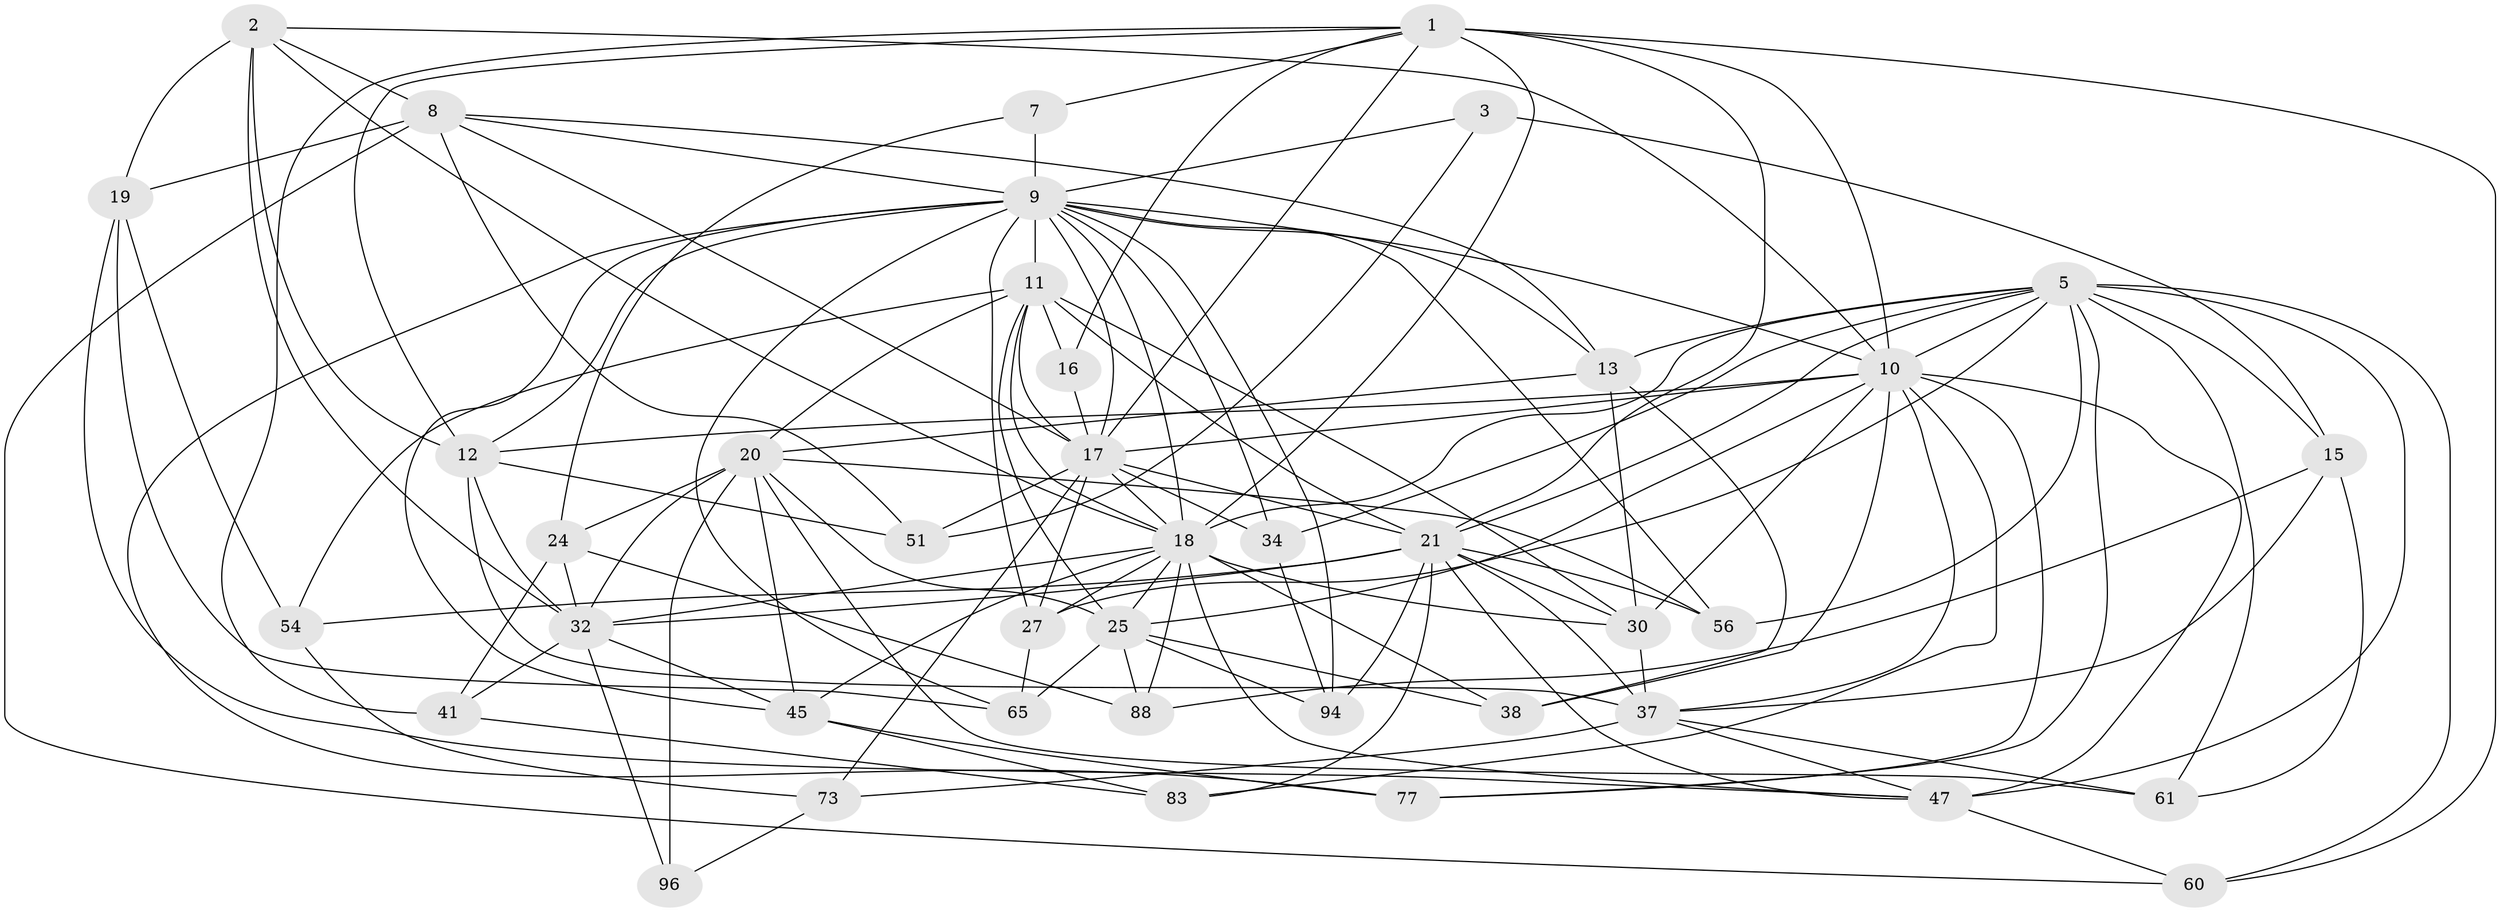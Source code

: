 // original degree distribution, {4: 1.0}
// Generated by graph-tools (version 1.1) at 2025/20/03/04/25 18:20:40]
// undirected, 41 vertices, 132 edges
graph export_dot {
graph [start="1"]
  node [color=gray90,style=filled];
  1 [super="+82+62"];
  2 [super="+4"];
  3;
  5 [super="+35+100+6"];
  7;
  8 [super="+33+57"];
  9 [super="+26+44+43+64"];
  10 [super="+87+29+74"];
  11 [super="+46+50+42+69"];
  12 [super="+93+97"];
  13 [super="+53"];
  15 [super="+81"];
  16;
  17 [super="+99+22+48"];
  18 [super="+103+31"];
  19 [super="+55"];
  20 [super="+40+23"];
  21 [super="+28+91+90"];
  24 [super="+98"];
  25 [super="+39+66"];
  27 [super="+85"];
  30 [super="+72"];
  32 [super="+70+49"];
  34;
  37 [super="+63+79"];
  38;
  41;
  45 [super="+67"];
  47 [super="+86+58"];
  51;
  54;
  56;
  60;
  61;
  65;
  73;
  77;
  83;
  88;
  94;
  96;
  1 -- 17;
  1 -- 21 [weight=2];
  1 -- 16;
  1 -- 7;
  1 -- 41;
  1 -- 60;
  1 -- 18;
  1 -- 12;
  1 -- 10;
  2 -- 12;
  2 -- 8;
  2 -- 32;
  2 -- 19;
  2 -- 18;
  2 -- 10;
  3 -- 51;
  3 -- 15 [weight=2];
  3 -- 9;
  5 -- 13;
  5 -- 56;
  5 -- 60;
  5 -- 47;
  5 -- 15;
  5 -- 21;
  5 -- 34;
  5 -- 18;
  5 -- 61;
  5 -- 27;
  5 -- 77;
  5 -- 10;
  7 -- 24;
  7 -- 9 [weight=2];
  8 -- 60;
  8 -- 9;
  8 -- 19 [weight=2];
  8 -- 17;
  8 -- 51;
  8 -- 13;
  9 -- 65;
  9 -- 56;
  9 -- 27 [weight=2];
  9 -- 94;
  9 -- 12 [weight=2];
  9 -- 34;
  9 -- 18;
  9 -- 11 [weight=2];
  9 -- 17;
  9 -- 77;
  9 -- 13;
  9 -- 10;
  9 -- 45;
  10 -- 47 [weight=2];
  10 -- 83;
  10 -- 77;
  10 -- 17;
  10 -- 12;
  10 -- 30;
  10 -- 37;
  10 -- 38;
  10 -- 25;
  11 -- 16 [weight=2];
  11 -- 21 [weight=2];
  11 -- 20;
  11 -- 30;
  11 -- 25;
  11 -- 17;
  11 -- 54;
  11 -- 18;
  12 -- 51;
  12 -- 37;
  12 -- 32;
  13 -- 30;
  13 -- 38;
  13 -- 20;
  15 -- 37;
  15 -- 88;
  15 -- 61;
  16 -- 17;
  17 -- 27;
  17 -- 34;
  17 -- 73;
  17 -- 51;
  17 -- 18;
  17 -- 21;
  18 -- 88;
  18 -- 30;
  18 -- 32;
  18 -- 38;
  18 -- 47;
  18 -- 25;
  18 -- 27;
  18 -- 45;
  19 -- 65;
  19 -- 54;
  19 -- 47;
  20 -- 32;
  20 -- 24;
  20 -- 61;
  20 -- 96 [weight=2];
  20 -- 45;
  20 -- 56;
  20 -- 25;
  21 -- 83;
  21 -- 54;
  21 -- 37;
  21 -- 56;
  21 -- 30;
  21 -- 32;
  21 -- 94;
  21 -- 47;
  24 -- 88;
  24 -- 32 [weight=2];
  24 -- 41;
  25 -- 38;
  25 -- 65;
  25 -- 94;
  25 -- 88;
  27 -- 65;
  30 -- 37;
  32 -- 96;
  32 -- 41;
  32 -- 45;
  34 -- 94;
  37 -- 61;
  37 -- 73;
  37 -- 47;
  41 -- 83;
  45 -- 77;
  45 -- 83;
  47 -- 60;
  54 -- 73;
  73 -- 96;
}
